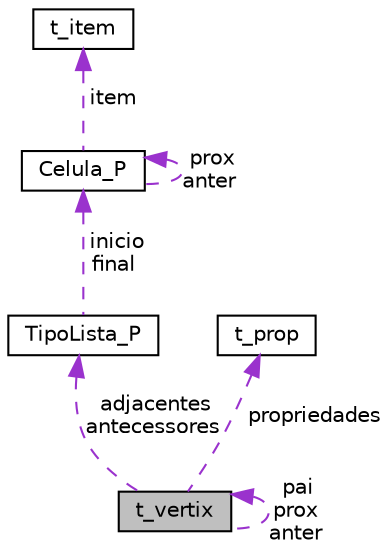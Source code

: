 digraph "t_vertix"
{
  edge [fontname="Helvetica",fontsize="10",labelfontname="Helvetica",labelfontsize="10"];
  node [fontname="Helvetica",fontsize="10",shape=record];
  Node1 [label="t_vertix",height=0.2,width=0.4,color="black", fillcolor="grey75", style="filled", fontcolor="black"];
  Node2 -> Node1 [dir="back",color="darkorchid3",fontsize="10",style="dashed",label=" adjacentes\nantecessores" ,fontname="Helvetica"];
  Node2 [label="TipoLista_P",height=0.2,width=0.4,color="black", fillcolor="white", style="filled",URL="$struct_tipo_lista___p.html",tooltip="Cabeca da lista. "];
  Node3 -> Node2 [dir="back",color="darkorchid3",fontsize="10",style="dashed",label=" inicio\nfinal" ,fontname="Helvetica"];
  Node3 [label="Celula_P",height=0.2,width=0.4,color="black", fillcolor="white", style="filled",URL="$struct_celula___p.html",tooltip="Conteudo da lista. "];
  Node3 -> Node3 [dir="back",color="darkorchid3",fontsize="10",style="dashed",label=" prox\nanter" ,fontname="Helvetica"];
  Node4 -> Node3 [dir="back",color="darkorchid3",fontsize="10",style="dashed",label=" item" ,fontname="Helvetica"];
  Node4 [label="t_item",height=0.2,width=0.4,color="black", fillcolor="white", style="filled",URL="$structt__item.html",tooltip="Conteudo de um elemento de uma lista duplamente encadeada. "];
  Node1 -> Node1 [dir="back",color="darkorchid3",fontsize="10",style="dashed",label=" pai\nprox\nanter" ,fontname="Helvetica"];
  Node5 -> Node1 [dir="back",color="darkorchid3",fontsize="10",style="dashed",label=" propriedades" ,fontname="Helvetica"];
  Node5 [label="t_prop",height=0.2,width=0.4,color="black", fillcolor="white", style="filled",URL="$structt__prop.html",tooltip="Propriedades do vertice. "];
}
